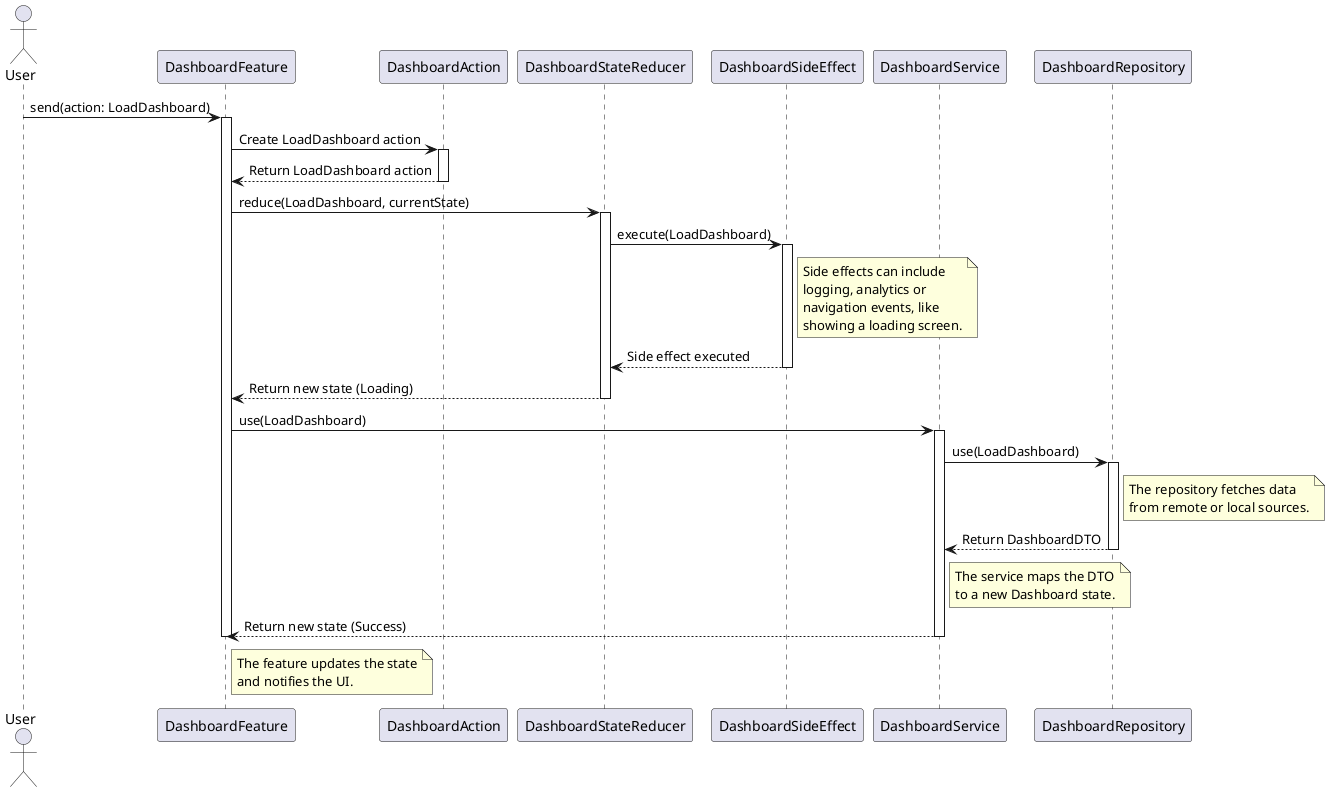 @startuml

actor User
participant DashboardFeature as DF
participant DashboardAction as DA
participant DashboardStateReducer as DSR
participant DashboardSideEffect as DSE
participant DashboardService as DS
participant DashboardRepository as DR

User -> DF : send(action: LoadDashboard)
activate DF

DF -> DA : Create LoadDashboard action
activate DA
DA --> DF : Return LoadDashboard action
deactivate DA

DF -> DSR : reduce(LoadDashboard, currentState)
activate DSR

DSR -> DSE : execute(LoadDashboard)
activate DSE
note right of DSE
  Side effects can include
  logging, analytics or
  navigation events, like
  showing a loading screen.
end note
DSE --> DSR : Side effect executed
deactivate DSE

DSR --> DF : Return new state (Loading)
deactivate DSR

DF -> DS : use(LoadDashboard)
activate DS

DS -> DR : use(LoadDashboard)
activate DR

note right of DR
  The repository fetches data
  from remote or local sources.
end note

DR --> DS : Return DashboardDTO
deactivate DR

note right of DS
  The service maps the DTO
  to a new Dashboard state.
end note

DS --> DF : Return new state (Success)
deactivate DS

note right of DF
  The feature updates the state
  and notifies the UI.
end note

deactivate DF

@enduml